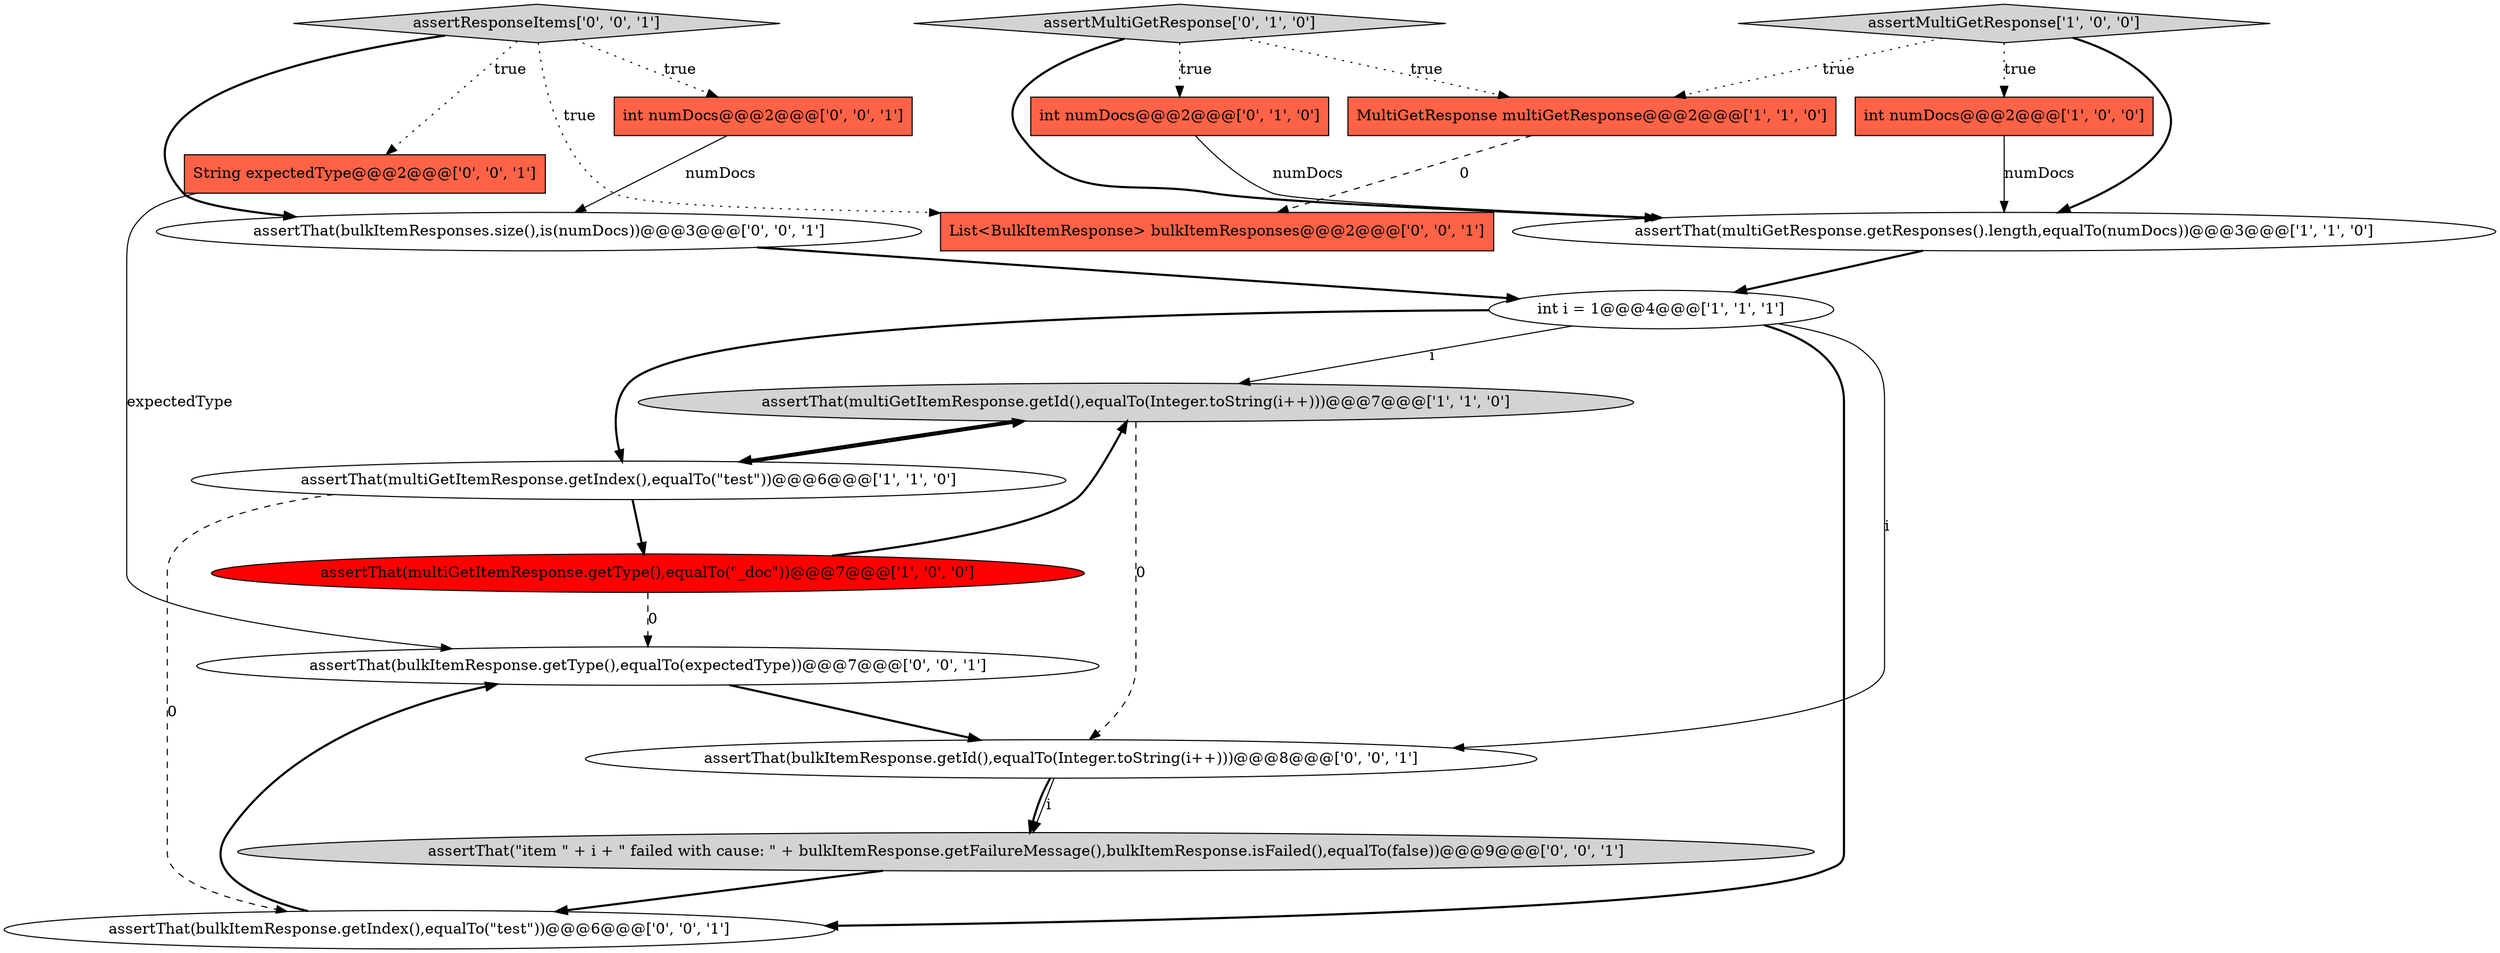 digraph {
12 [style = filled, label = "String expectedType@@@2@@@['0', '0', '1']", fillcolor = tomato, shape = box image = "AAA0AAABBB3BBB"];
15 [style = filled, label = "int numDocs@@@2@@@['0', '0', '1']", fillcolor = tomato, shape = box image = "AAA0AAABBB3BBB"];
1 [style = filled, label = "int i = 1@@@4@@@['1', '1', '1']", fillcolor = white, shape = ellipse image = "AAA0AAABBB1BBB"];
5 [style = filled, label = "int numDocs@@@2@@@['1', '0', '0']", fillcolor = tomato, shape = box image = "AAA0AAABBB1BBB"];
9 [style = filled, label = "assertMultiGetResponse['0', '1', '0']", fillcolor = lightgray, shape = diamond image = "AAA0AAABBB2BBB"];
13 [style = filled, label = "assertThat(bulkItemResponses.size(),is(numDocs))@@@3@@@['0', '0', '1']", fillcolor = white, shape = ellipse image = "AAA0AAABBB3BBB"];
17 [style = filled, label = "List<BulkItemResponse> bulkItemResponses@@@2@@@['0', '0', '1']", fillcolor = tomato, shape = box image = "AAA0AAABBB3BBB"];
2 [style = filled, label = "assertMultiGetResponse['1', '0', '0']", fillcolor = lightgray, shape = diamond image = "AAA0AAABBB1BBB"];
0 [style = filled, label = "assertThat(multiGetItemResponse.getId(),equalTo(Integer.toString(i++)))@@@7@@@['1', '1', '0']", fillcolor = lightgray, shape = ellipse image = "AAA0AAABBB1BBB"];
6 [style = filled, label = "assertThat(multiGetItemResponse.getType(),equalTo(\"_doc\"))@@@7@@@['1', '0', '0']", fillcolor = red, shape = ellipse image = "AAA1AAABBB1BBB"];
7 [style = filled, label = "MultiGetResponse multiGetResponse@@@2@@@['1', '1', '0']", fillcolor = tomato, shape = box image = "AAA0AAABBB1BBB"];
8 [style = filled, label = "int numDocs@@@2@@@['0', '1', '0']", fillcolor = tomato, shape = box image = "AAA0AAABBB2BBB"];
10 [style = filled, label = "assertThat(bulkItemResponse.getId(),equalTo(Integer.toString(i++)))@@@8@@@['0', '0', '1']", fillcolor = white, shape = ellipse image = "AAA0AAABBB3BBB"];
11 [style = filled, label = "assertThat(bulkItemResponse.getIndex(),equalTo(\"test\"))@@@6@@@['0', '0', '1']", fillcolor = white, shape = ellipse image = "AAA0AAABBB3BBB"];
14 [style = filled, label = "assertThat(\"item \" + i + \" failed with cause: \" + bulkItemResponse.getFailureMessage(),bulkItemResponse.isFailed(),equalTo(false))@@@9@@@['0', '0', '1']", fillcolor = lightgray, shape = ellipse image = "AAA0AAABBB3BBB"];
16 [style = filled, label = "assertThat(bulkItemResponse.getType(),equalTo(expectedType))@@@7@@@['0', '0', '1']", fillcolor = white, shape = ellipse image = "AAA0AAABBB3BBB"];
18 [style = filled, label = "assertResponseItems['0', '0', '1']", fillcolor = lightgray, shape = diamond image = "AAA0AAABBB3BBB"];
3 [style = filled, label = "assertThat(multiGetResponse.getResponses().length,equalTo(numDocs))@@@3@@@['1', '1', '0']", fillcolor = white, shape = ellipse image = "AAA0AAABBB1BBB"];
4 [style = filled, label = "assertThat(multiGetItemResponse.getIndex(),equalTo(\"test\"))@@@6@@@['1', '1', '0']", fillcolor = white, shape = ellipse image = "AAA0AAABBB1BBB"];
11->16 [style = bold, label=""];
1->4 [style = bold, label=""];
3->1 [style = bold, label=""];
10->14 [style = bold, label=""];
4->6 [style = bold, label=""];
16->10 [style = bold, label=""];
7->17 [style = dashed, label="0"];
12->16 [style = solid, label="expectedType"];
2->3 [style = bold, label=""];
18->15 [style = dotted, label="true"];
6->0 [style = bold, label=""];
5->3 [style = solid, label="numDocs"];
13->1 [style = bold, label=""];
0->10 [style = dashed, label="0"];
4->0 [style = bold, label=""];
1->11 [style = bold, label=""];
9->8 [style = dotted, label="true"];
1->0 [style = solid, label="i"];
6->16 [style = dashed, label="0"];
8->3 [style = solid, label="numDocs"];
18->12 [style = dotted, label="true"];
0->4 [style = bold, label=""];
2->7 [style = dotted, label="true"];
1->10 [style = solid, label="i"];
15->13 [style = solid, label="numDocs"];
18->13 [style = bold, label=""];
9->3 [style = bold, label=""];
18->17 [style = dotted, label="true"];
4->11 [style = dashed, label="0"];
9->7 [style = dotted, label="true"];
2->5 [style = dotted, label="true"];
10->14 [style = solid, label="i"];
14->11 [style = bold, label=""];
}
